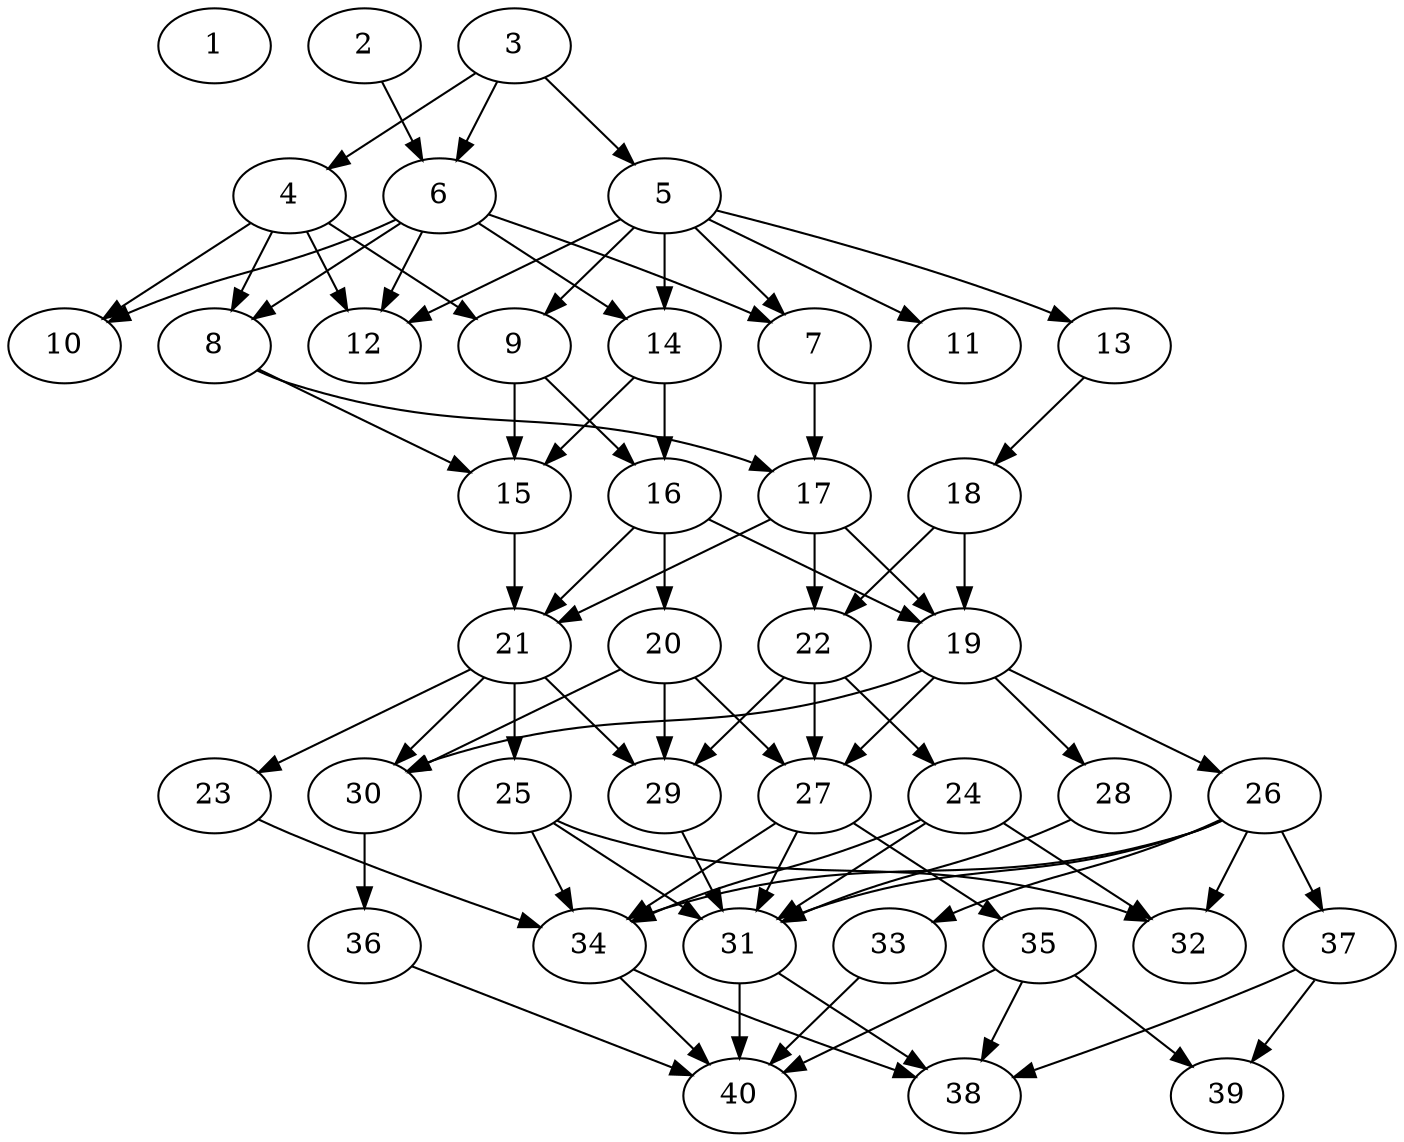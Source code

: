 // DAG automatically generated by daggen at Thu Oct  3 14:06:50 2019
// ./daggen --dot -n 40 --ccr 0.4 --fat 0.5 --regular 0.5 --density 0.7 --mindata 5242880 --maxdata 52428800 
digraph G {
  1 [size="92928000", alpha="0.08", expect_size="37171200"] 
  2 [size="102860800", alpha="0.10", expect_size="41144320"] 
  2 -> 6 [size ="41144320"]
  3 [size="80330240", alpha="0.15", expect_size="32132096"] 
  3 -> 4 [size ="32132096"]
  3 -> 5 [size ="32132096"]
  3 -> 6 [size ="32132096"]
  4 [size="46054400", alpha="0.05", expect_size="18421760"] 
  4 -> 8 [size ="18421760"]
  4 -> 9 [size ="18421760"]
  4 -> 10 [size ="18421760"]
  4 -> 12 [size ="18421760"]
  5 [size="59944960", alpha="0.07", expect_size="23977984"] 
  5 -> 7 [size ="23977984"]
  5 -> 9 [size ="23977984"]
  5 -> 11 [size ="23977984"]
  5 -> 12 [size ="23977984"]
  5 -> 13 [size ="23977984"]
  5 -> 14 [size ="23977984"]
  6 [size="84602880", alpha="0.01", expect_size="33841152"] 
  6 -> 7 [size ="33841152"]
  6 -> 8 [size ="33841152"]
  6 -> 10 [size ="33841152"]
  6 -> 12 [size ="33841152"]
  6 -> 14 [size ="33841152"]
  7 [size="111994880", alpha="0.17", expect_size="44797952"] 
  7 -> 17 [size ="44797952"]
  8 [size="91156480", alpha="0.19", expect_size="36462592"] 
  8 -> 15 [size ="36462592"]
  8 -> 17 [size ="36462592"]
  9 [size="100736000", alpha="0.03", expect_size="40294400"] 
  9 -> 15 [size ="40294400"]
  9 -> 16 [size ="40294400"]
  10 [size="16586240", alpha="0.17", expect_size="6634496"] 
  11 [size="127288320", alpha="0.11", expect_size="50915328"] 
  12 [size="56043520", alpha="0.02", expect_size="22417408"] 
  13 [size="112430080", alpha="0.10", expect_size="44972032"] 
  13 -> 18 [size ="44972032"]
  14 [size="85015040", alpha="0.13", expect_size="34006016"] 
  14 -> 15 [size ="34006016"]
  14 -> 16 [size ="34006016"]
  15 [size="114158080", alpha="0.16", expect_size="45663232"] 
  15 -> 21 [size ="45663232"]
  16 [size="36032000", alpha="0.10", expect_size="14412800"] 
  16 -> 19 [size ="14412800"]
  16 -> 20 [size ="14412800"]
  16 -> 21 [size ="14412800"]
  17 [size="44075520", alpha="0.02", expect_size="17630208"] 
  17 -> 19 [size ="17630208"]
  17 -> 21 [size ="17630208"]
  17 -> 22 [size ="17630208"]
  18 [size="29035520", alpha="0.07", expect_size="11614208"] 
  18 -> 19 [size ="11614208"]
  18 -> 22 [size ="11614208"]
  19 [size="22200320", alpha="0.11", expect_size="8880128"] 
  19 -> 26 [size ="8880128"]
  19 -> 27 [size ="8880128"]
  19 -> 28 [size ="8880128"]
  19 -> 30 [size ="8880128"]
  20 [size="37826560", alpha="0.15", expect_size="15130624"] 
  20 -> 27 [size ="15130624"]
  20 -> 29 [size ="15130624"]
  20 -> 30 [size ="15130624"]
  21 [size="18053120", alpha="0.13", expect_size="7221248"] 
  21 -> 23 [size ="7221248"]
  21 -> 25 [size ="7221248"]
  21 -> 29 [size ="7221248"]
  21 -> 30 [size ="7221248"]
  22 [size="84510720", alpha="0.06", expect_size="33804288"] 
  22 -> 24 [size ="33804288"]
  22 -> 27 [size ="33804288"]
  22 -> 29 [size ="33804288"]
  23 [size="95065600", alpha="0.10", expect_size="38026240"] 
  23 -> 34 [size ="38026240"]
  24 [size="37716480", alpha="0.00", expect_size="15086592"] 
  24 -> 31 [size ="15086592"]
  24 -> 32 [size ="15086592"]
  24 -> 34 [size ="15086592"]
  25 [size="112931840", alpha="0.18", expect_size="45172736"] 
  25 -> 31 [size ="45172736"]
  25 -> 32 [size ="45172736"]
  25 -> 34 [size ="45172736"]
  26 [size="91496960", alpha="0.08", expect_size="36598784"] 
  26 -> 31 [size ="36598784"]
  26 -> 32 [size ="36598784"]
  26 -> 33 [size ="36598784"]
  26 -> 34 [size ="36598784"]
  26 -> 37 [size ="36598784"]
  27 [size="29757440", alpha="0.15", expect_size="11902976"] 
  27 -> 31 [size ="11902976"]
  27 -> 34 [size ="11902976"]
  27 -> 35 [size ="11902976"]
  28 [size="40752640", alpha="0.15", expect_size="16301056"] 
  28 -> 31 [size ="16301056"]
  29 [size="81395200", alpha="0.09", expect_size="32558080"] 
  29 -> 31 [size ="32558080"]
  30 [size="28961280", alpha="0.05", expect_size="11584512"] 
  30 -> 36 [size ="11584512"]
  31 [size="119060480", alpha="0.20", expect_size="47624192"] 
  31 -> 38 [size ="47624192"]
  31 -> 40 [size ="47624192"]
  32 [size="77619200", alpha="0.02", expect_size="31047680"] 
  33 [size="112360960", alpha="0.01", expect_size="44944384"] 
  33 -> 40 [size ="44944384"]
  34 [size="54579200", alpha="0.12", expect_size="21831680"] 
  34 -> 38 [size ="21831680"]
  34 -> 40 [size ="21831680"]
  35 [size="55183360", alpha="0.20", expect_size="22073344"] 
  35 -> 38 [size ="22073344"]
  35 -> 39 [size ="22073344"]
  35 -> 40 [size ="22073344"]
  36 [size="43054080", alpha="0.12", expect_size="17221632"] 
  36 -> 40 [size ="17221632"]
  37 [size="89684480", alpha="0.09", expect_size="35873792"] 
  37 -> 38 [size ="35873792"]
  37 -> 39 [size ="35873792"]
  38 [size="58032640", alpha="0.09", expect_size="23213056"] 
  39 [size="26150400", alpha="0.11", expect_size="10460160"] 
  40 [size="81669120", alpha="0.17", expect_size="32667648"] 
}
